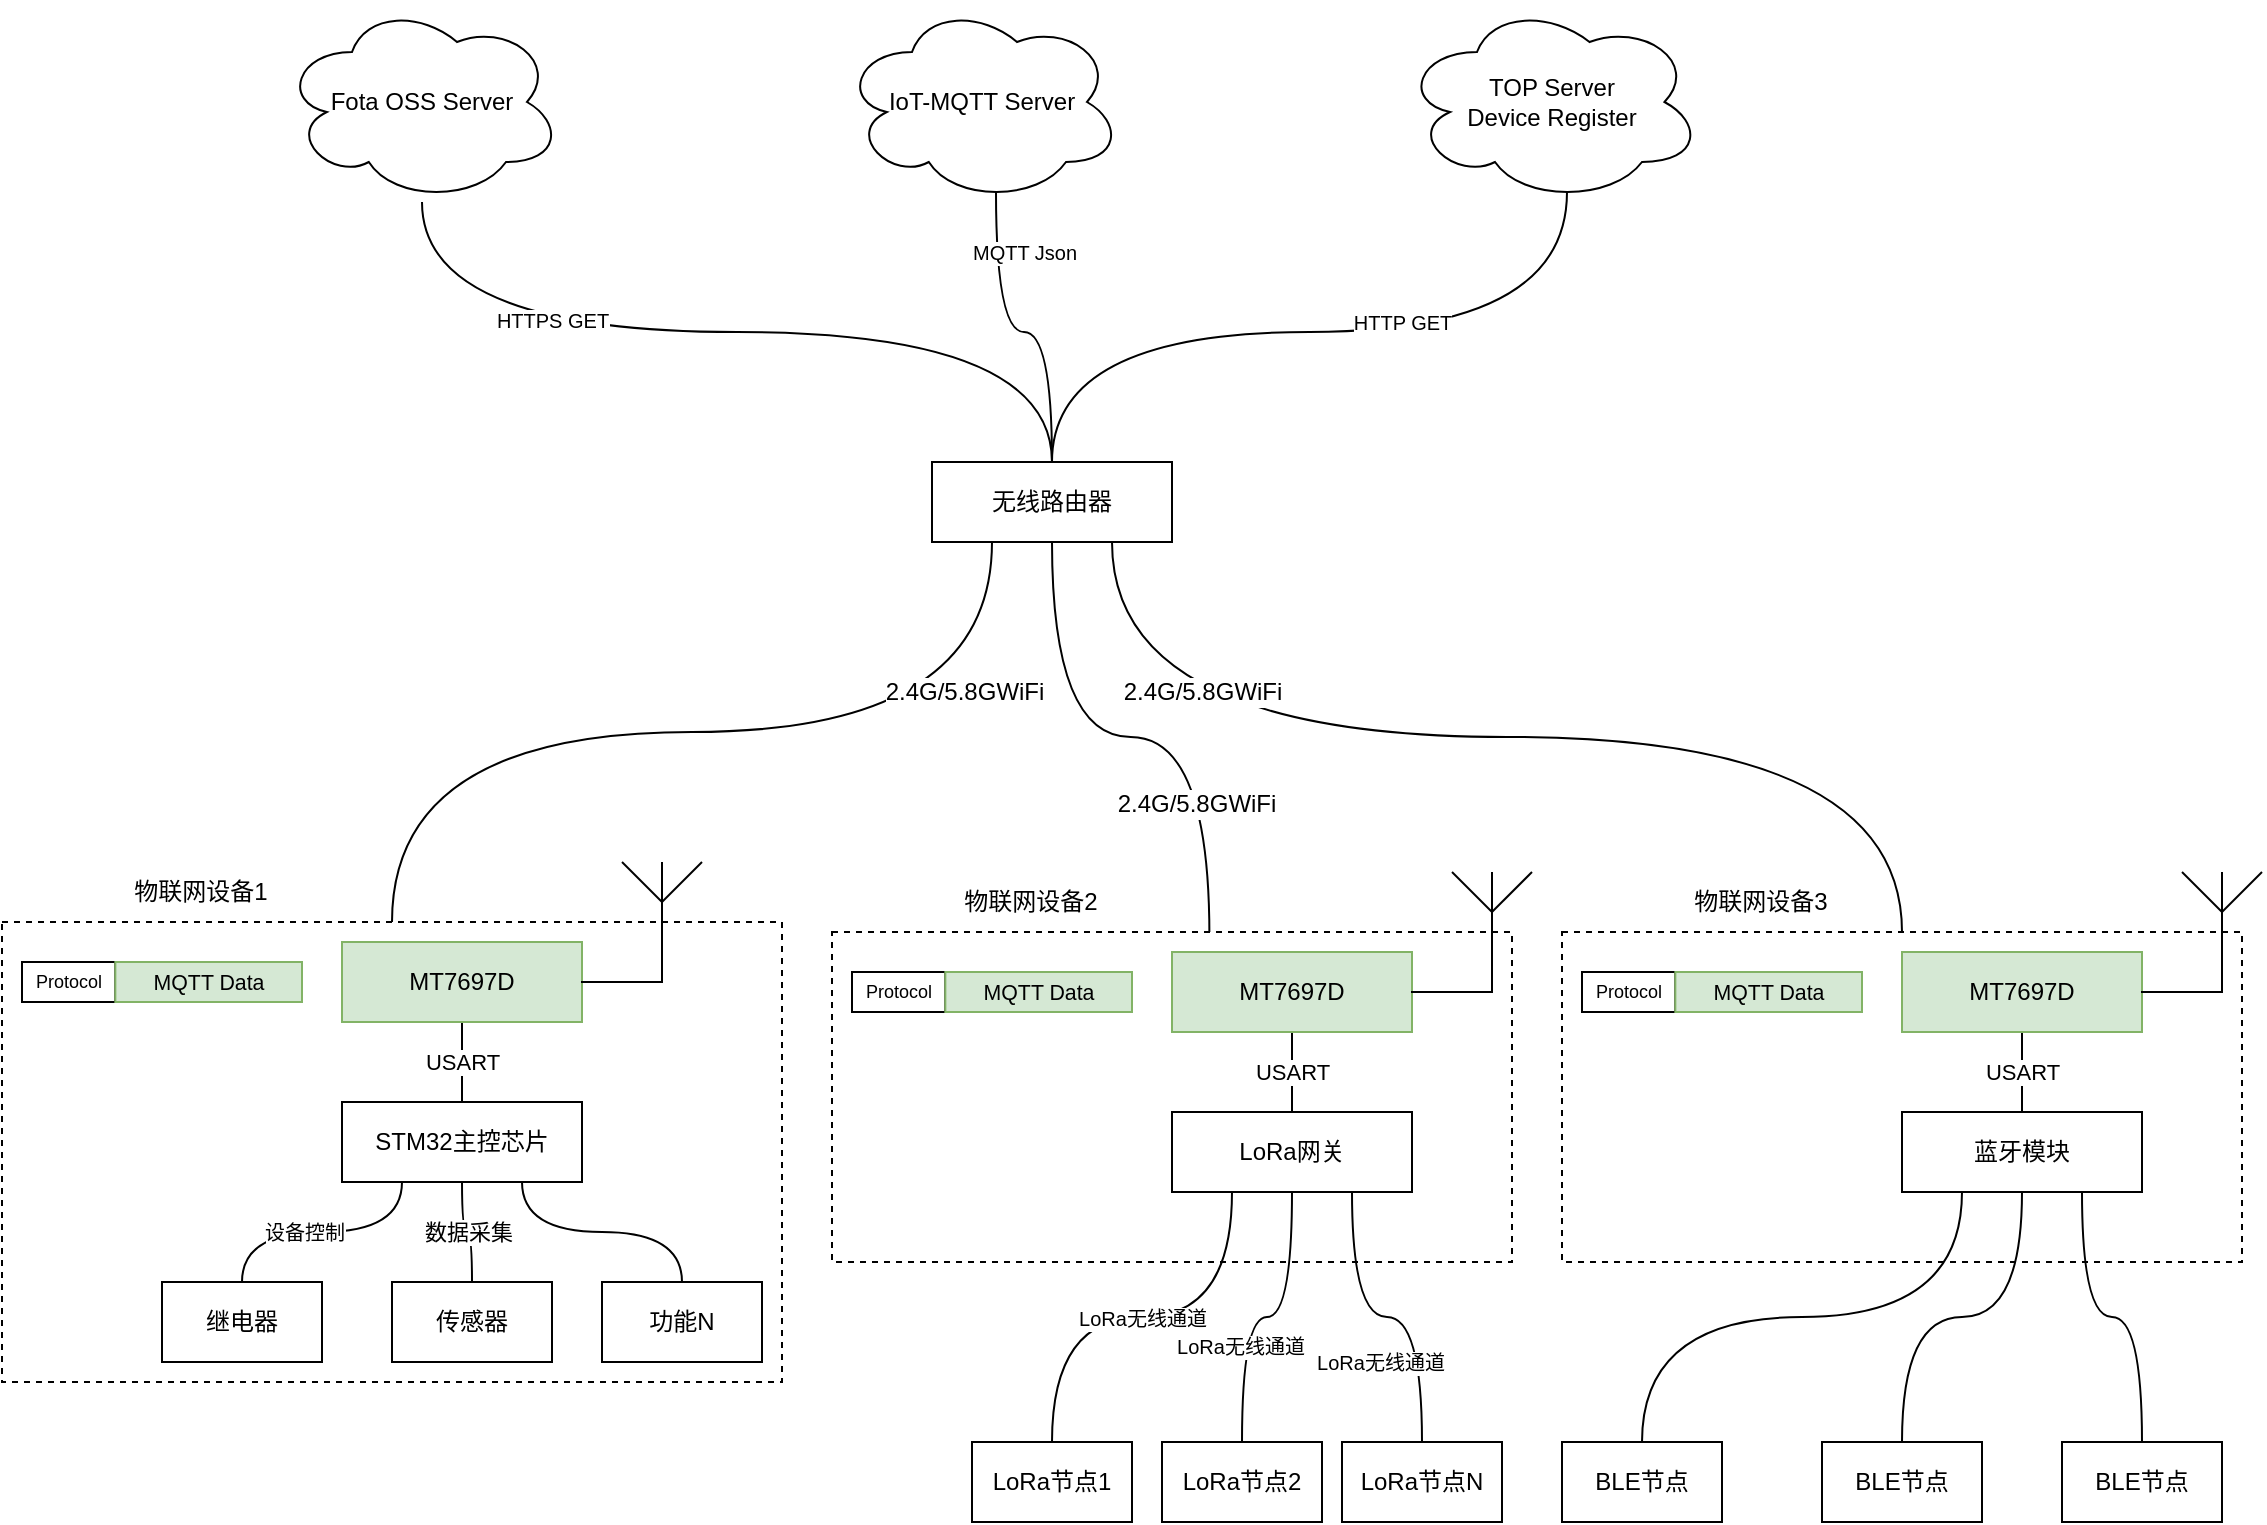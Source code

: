 <mxfile version="12.4.8" type="github">
  <diagram id="uEFxOKB--ZDihy7HPuEc" name="第 1 页">
    <mxGraphModel dx="1422" dy="735" grid="1" gridSize="10" guides="1" tooltips="1" connect="1" arrows="1" fold="1" page="1" pageScale="1" pageWidth="1169" pageHeight="827" math="0" shadow="0">
      <root>
        <mxCell id="0"/>
        <mxCell id="1" parent="0"/>
        <mxCell id="xuZbQlAt7XbXwIj1dRuo-11" style="edgeStyle=orthogonalEdgeStyle;rounded=0;orthogonalLoop=1;jettySize=auto;html=1;exitX=0.5;exitY=0;exitDx=0;exitDy=0;endArrow=none;endFill=0;curved=1;entryX=0.25;entryY=1;entryDx=0;entryDy=0;" edge="1" parent="1" source="dlpDQkjk9Ghl0g33a65h-2" target="xuZbQlAt7XbXwIj1dRuo-9">
          <mxGeometry relative="1" as="geometry"/>
        </mxCell>
        <mxCell id="xuZbQlAt7XbXwIj1dRuo-23" value="2.4G/5.8GWiFi" style="text;html=1;align=center;verticalAlign=middle;resizable=0;points=[];labelBackgroundColor=#ffffff;" vertex="1" connectable="0" parent="xuZbQlAt7XbXwIj1dRuo-11">
          <mxGeometry x="0.368" y="3" relative="1" as="geometry">
            <mxPoint x="45.29" y="-17.14" as="offset"/>
          </mxGeometry>
        </mxCell>
        <mxCell id="dlpDQkjk9Ghl0g33a65h-2" value="" style="rounded=0;whiteSpace=wrap;html=1;dashed=1;" parent="1" vertex="1">
          <mxGeometry x="20" y="500" width="390" height="230" as="geometry"/>
        </mxCell>
        <mxCell id="xuZbQlAt7XbXwIj1dRuo-3" value="USART" style="edgeStyle=orthogonalEdgeStyle;rounded=0;orthogonalLoop=1;jettySize=auto;html=1;exitX=0.5;exitY=1;exitDx=0;exitDy=0;entryX=0.5;entryY=0;entryDx=0;entryDy=0;endArrow=none;endFill=0;" edge="1" parent="1" source="dlpDQkjk9Ghl0g33a65h-3" target="Uirxl9wFZF3BG0lqKNT9-1">
          <mxGeometry relative="1" as="geometry"/>
        </mxCell>
        <mxCell id="dlpDQkjk9Ghl0g33a65h-3" value="MT7697D" style="rounded=0;whiteSpace=wrap;html=1;fillColor=#d5e8d4;strokeColor=#82b366;" parent="1" vertex="1">
          <mxGeometry x="190" y="510" width="120" height="40" as="geometry"/>
        </mxCell>
        <mxCell id="7Usn7wG0eWf6IEYnhf6R-1" value="IoT-MQTT Server" style="ellipse;shape=cloud;whiteSpace=wrap;html=1;" parent="1" vertex="1">
          <mxGeometry x="440" y="40" width="140" height="100" as="geometry"/>
        </mxCell>
        <mxCell id="7Usn7wG0eWf6IEYnhf6R-2" value="TOP Server&lt;br&gt;Device Register" style="ellipse;shape=cloud;whiteSpace=wrap;html=1;" parent="1" vertex="1">
          <mxGeometry x="720" y="40" width="150" height="100" as="geometry"/>
        </mxCell>
        <mxCell id="7Usn7wG0eWf6IEYnhf6R-3" value="Fota OSS Server" style="ellipse;shape=cloud;whiteSpace=wrap;html=1;" parent="1" vertex="1">
          <mxGeometry x="160" y="40" width="140" height="100" as="geometry"/>
        </mxCell>
        <mxCell id="xuZbQlAt7XbXwIj1dRuo-20" style="edgeStyle=orthogonalEdgeStyle;curved=1;rounded=0;orthogonalLoop=1;jettySize=auto;html=1;exitX=0.25;exitY=1;exitDx=0;exitDy=0;endArrow=none;endFill=0;" edge="1" parent="1" source="Uirxl9wFZF3BG0lqKNT9-1" target="xuZbQlAt7XbXwIj1dRuo-15">
          <mxGeometry relative="1" as="geometry"/>
        </mxCell>
        <mxCell id="xuZbQlAt7XbXwIj1dRuo-56" value="设备控制" style="text;html=1;align=center;verticalAlign=middle;resizable=0;points=[];labelBackgroundColor=#ffffff;fontSize=10;" vertex="1" connectable="0" parent="xuZbQlAt7XbXwIj1dRuo-20">
          <mxGeometry x="0.147" relative="1" as="geometry">
            <mxPoint as="offset"/>
          </mxGeometry>
        </mxCell>
        <mxCell id="xuZbQlAt7XbXwIj1dRuo-21" value="数据采集" style="edgeStyle=orthogonalEdgeStyle;curved=1;rounded=0;orthogonalLoop=1;jettySize=auto;html=1;exitX=0.5;exitY=1;exitDx=0;exitDy=0;endArrow=none;endFill=0;" edge="1" parent="1" source="Uirxl9wFZF3BG0lqKNT9-1" target="xuZbQlAt7XbXwIj1dRuo-18">
          <mxGeometry relative="1" as="geometry"/>
        </mxCell>
        <mxCell id="xuZbQlAt7XbXwIj1dRuo-22" style="edgeStyle=orthogonalEdgeStyle;curved=1;rounded=0;orthogonalLoop=1;jettySize=auto;html=1;exitX=0.75;exitY=1;exitDx=0;exitDy=0;entryX=0.5;entryY=0;entryDx=0;entryDy=0;endArrow=none;endFill=0;" edge="1" parent="1" source="Uirxl9wFZF3BG0lqKNT9-1" target="xuZbQlAt7XbXwIj1dRuo-19">
          <mxGeometry relative="1" as="geometry"/>
        </mxCell>
        <mxCell id="Uirxl9wFZF3BG0lqKNT9-1" value="STM32主控芯片" style="rounded=0;whiteSpace=wrap;html=1;" parent="1" vertex="1">
          <mxGeometry x="190" y="590" width="120" height="40" as="geometry"/>
        </mxCell>
        <mxCell id="xuZbQlAt7XbXwIj1dRuo-8" value="" style="group" vertex="1" connectable="0" parent="1">
          <mxGeometry x="310" y="470" width="50" height="60" as="geometry"/>
        </mxCell>
        <mxCell id="xuZbQlAt7XbXwIj1dRuo-4" value="" style="shape=partialRectangle;whiteSpace=wrap;html=1;top=0;left=0;fillColor=none;" vertex="1" parent="xuZbQlAt7XbXwIj1dRuo-8">
          <mxGeometry y="20" width="40" height="40" as="geometry"/>
        </mxCell>
        <mxCell id="xuZbQlAt7XbXwIj1dRuo-5" value="" style="endArrow=none;html=1;" edge="1" parent="xuZbQlAt7XbXwIj1dRuo-8">
          <mxGeometry width="50" height="50" relative="1" as="geometry">
            <mxPoint x="40" y="20" as="sourcePoint"/>
            <mxPoint x="60" as="targetPoint"/>
          </mxGeometry>
        </mxCell>
        <mxCell id="xuZbQlAt7XbXwIj1dRuo-6" value="" style="endArrow=none;html=1;" edge="1" parent="xuZbQlAt7XbXwIj1dRuo-8">
          <mxGeometry width="50" height="50" relative="1" as="geometry">
            <mxPoint x="40" y="20" as="sourcePoint"/>
            <mxPoint x="20" as="targetPoint"/>
          </mxGeometry>
        </mxCell>
        <mxCell id="xuZbQlAt7XbXwIj1dRuo-7" value="" style="endArrow=none;html=1;" edge="1" parent="xuZbQlAt7XbXwIj1dRuo-8">
          <mxGeometry width="50" height="50" relative="1" as="geometry">
            <mxPoint x="40" y="20" as="sourcePoint"/>
            <mxPoint x="40" as="targetPoint"/>
          </mxGeometry>
        </mxCell>
        <mxCell id="xuZbQlAt7XbXwIj1dRuo-12" style="edgeStyle=orthogonalEdgeStyle;curved=1;rounded=0;orthogonalLoop=1;jettySize=auto;html=1;exitX=0.5;exitY=0;exitDx=0;exitDy=0;entryX=0.55;entryY=0.95;entryDx=0;entryDy=0;entryPerimeter=0;endArrow=none;endFill=0;" edge="1" parent="1" source="xuZbQlAt7XbXwIj1dRuo-9" target="7Usn7wG0eWf6IEYnhf6R-2">
          <mxGeometry relative="1" as="geometry"/>
        </mxCell>
        <mxCell id="xuZbQlAt7XbXwIj1dRuo-54" value="HTTP GET" style="text;html=1;align=center;verticalAlign=middle;resizable=0;points=[];labelBackgroundColor=#ffffff;fontSize=10;" vertex="1" connectable="0" parent="xuZbQlAt7XbXwIj1dRuo-12">
          <mxGeometry x="0.223" y="5" relative="1" as="geometry">
            <mxPoint as="offset"/>
          </mxGeometry>
        </mxCell>
        <mxCell id="xuZbQlAt7XbXwIj1dRuo-13" style="edgeStyle=orthogonalEdgeStyle;curved=1;rounded=0;orthogonalLoop=1;jettySize=auto;html=1;exitX=0.5;exitY=0;exitDx=0;exitDy=0;entryX=0.55;entryY=0.95;entryDx=0;entryDy=0;entryPerimeter=0;endArrow=none;endFill=0;" edge="1" parent="1" source="xuZbQlAt7XbXwIj1dRuo-9" target="7Usn7wG0eWf6IEYnhf6R-1">
          <mxGeometry relative="1" as="geometry"/>
        </mxCell>
        <mxCell id="xuZbQlAt7XbXwIj1dRuo-52" value="MQTT Json" style="text;html=1;align=center;verticalAlign=middle;resizable=0;points=[];labelBackgroundColor=#ffffff;fontSize=10;" vertex="1" connectable="0" parent="xuZbQlAt7XbXwIj1dRuo-13">
          <mxGeometry x="0.634" y="-14" relative="1" as="geometry">
            <mxPoint as="offset"/>
          </mxGeometry>
        </mxCell>
        <mxCell id="xuZbQlAt7XbXwIj1dRuo-14" style="edgeStyle=orthogonalEdgeStyle;curved=1;rounded=0;orthogonalLoop=1;jettySize=auto;html=1;exitX=0.5;exitY=0;exitDx=0;exitDy=0;endArrow=none;endFill=0;" edge="1" parent="1" source="xuZbQlAt7XbXwIj1dRuo-9" target="7Usn7wG0eWf6IEYnhf6R-3">
          <mxGeometry relative="1" as="geometry"/>
        </mxCell>
        <mxCell id="xuZbQlAt7XbXwIj1dRuo-53" value="HTTPS GET" style="text;html=1;align=center;verticalAlign=middle;resizable=0;points=[];labelBackgroundColor=#ffffff;fontSize=10;" vertex="1" connectable="0" parent="xuZbQlAt7XbXwIj1dRuo-14">
          <mxGeometry x="0.417" y="-6" relative="1" as="geometry">
            <mxPoint as="offset"/>
          </mxGeometry>
        </mxCell>
        <mxCell id="xuZbQlAt7XbXwIj1dRuo-86" style="edgeStyle=orthogonalEdgeStyle;curved=1;rounded=0;orthogonalLoop=1;jettySize=auto;html=1;exitX=0.5;exitY=1;exitDx=0;exitDy=0;entryX=0.555;entryY=0.01;entryDx=0;entryDy=0;entryPerimeter=0;endArrow=none;endFill=0;fontSize=10;" edge="1" parent="1" source="xuZbQlAt7XbXwIj1dRuo-9" target="xuZbQlAt7XbXwIj1dRuo-57">
          <mxGeometry relative="1" as="geometry"/>
        </mxCell>
        <mxCell id="xuZbQlAt7XbXwIj1dRuo-130" value="&lt;span style=&quot;font-size: 12px&quot;&gt;2.4G/5.8GWiFi&lt;/span&gt;" style="text;html=1;align=center;verticalAlign=middle;resizable=0;points=[];labelBackgroundColor=#ffffff;fontSize=10;" vertex="1" connectable="0" parent="xuZbQlAt7XbXwIj1dRuo-86">
          <mxGeometry x="0.229" y="1" relative="1" as="geometry">
            <mxPoint y="33.86" as="offset"/>
          </mxGeometry>
        </mxCell>
        <mxCell id="xuZbQlAt7XbXwIj1dRuo-129" style="edgeStyle=orthogonalEdgeStyle;curved=1;rounded=0;orthogonalLoop=1;jettySize=auto;html=1;exitX=0.75;exitY=1;exitDx=0;exitDy=0;endArrow=none;endFill=0;fontSize=10;" edge="1" parent="1" source="xuZbQlAt7XbXwIj1dRuo-9" target="xuZbQlAt7XbXwIj1dRuo-108">
          <mxGeometry relative="1" as="geometry"/>
        </mxCell>
        <mxCell id="xuZbQlAt7XbXwIj1dRuo-131" value="&lt;span style=&quot;font-size: 12px&quot;&gt;2.4G/5.8GWiFi&lt;/span&gt;" style="text;html=1;align=center;verticalAlign=middle;resizable=0;points=[];labelBackgroundColor=#ffffff;fontSize=10;" vertex="1" connectable="0" parent="xuZbQlAt7XbXwIj1dRuo-129">
          <mxGeometry x="-0.375" y="7" relative="1" as="geometry">
            <mxPoint x="-41.86" y="-15.43" as="offset"/>
          </mxGeometry>
        </mxCell>
        <mxCell id="xuZbQlAt7XbXwIj1dRuo-9" value="无线路由器" style="rounded=0;whiteSpace=wrap;html=1;" vertex="1" parent="1">
          <mxGeometry x="485" y="270" width="120" height="40" as="geometry"/>
        </mxCell>
        <mxCell id="xuZbQlAt7XbXwIj1dRuo-15" value="继电器" style="rounded=0;whiteSpace=wrap;html=1;" vertex="1" parent="1">
          <mxGeometry x="100" y="680" width="80" height="40" as="geometry"/>
        </mxCell>
        <mxCell id="xuZbQlAt7XbXwIj1dRuo-18" value="传感器" style="rounded=0;whiteSpace=wrap;html=1;" vertex="1" parent="1">
          <mxGeometry x="215" y="680" width="80" height="40" as="geometry"/>
        </mxCell>
        <mxCell id="xuZbQlAt7XbXwIj1dRuo-19" value="功能N" style="rounded=0;whiteSpace=wrap;html=1;" vertex="1" parent="1">
          <mxGeometry x="320" y="680" width="80" height="40" as="geometry"/>
        </mxCell>
        <mxCell id="xuZbQlAt7XbXwIj1dRuo-32" value="物联网设备1" style="text;html=1;align=center;verticalAlign=middle;resizable=0;points=[];autosize=1;" vertex="1" parent="1">
          <mxGeometry x="79" y="475" width="80" height="20" as="geometry"/>
        </mxCell>
        <mxCell id="xuZbQlAt7XbXwIj1dRuo-51" value="" style="group" vertex="1" connectable="0" parent="1">
          <mxGeometry x="30" y="520" width="140" height="20" as="geometry"/>
        </mxCell>
        <mxCell id="xuZbQlAt7XbXwIj1dRuo-49" value="Protocol" style="rounded=0;whiteSpace=wrap;html=1;fontSize=9;" vertex="1" parent="xuZbQlAt7XbXwIj1dRuo-51">
          <mxGeometry width="46.667" height="20" as="geometry"/>
        </mxCell>
        <mxCell id="xuZbQlAt7XbXwIj1dRuo-50" value="&lt;font style=&quot;font-size: 10.667px&quot;&gt;MQTT Data&lt;/font&gt;" style="rounded=0;whiteSpace=wrap;html=1;fillColor=#d5e8d4;strokeColor=#82b366;fontSize=10;" vertex="1" parent="xuZbQlAt7XbXwIj1dRuo-51">
          <mxGeometry x="46.67" width="93.33" height="20" as="geometry"/>
        </mxCell>
        <mxCell id="xuZbQlAt7XbXwIj1dRuo-57" value="" style="rounded=0;whiteSpace=wrap;html=1;dashed=1;" vertex="1" parent="1">
          <mxGeometry x="435" y="505" width="340" height="165" as="geometry"/>
        </mxCell>
        <mxCell id="xuZbQlAt7XbXwIj1dRuo-58" value="USART" style="edgeStyle=orthogonalEdgeStyle;rounded=0;orthogonalLoop=1;jettySize=auto;html=1;exitX=0.5;exitY=1;exitDx=0;exitDy=0;entryX=0.5;entryY=0;entryDx=0;entryDy=0;endArrow=none;endFill=0;" edge="1" parent="1" source="xuZbQlAt7XbXwIj1dRuo-59" target="xuZbQlAt7XbXwIj1dRuo-64">
          <mxGeometry relative="1" as="geometry"/>
        </mxCell>
        <mxCell id="xuZbQlAt7XbXwIj1dRuo-59" value="MT7697D" style="rounded=0;whiteSpace=wrap;html=1;fillColor=#d5e8d4;strokeColor=#82b366;" vertex="1" parent="1">
          <mxGeometry x="605" y="515" width="120" height="40" as="geometry"/>
        </mxCell>
        <mxCell id="xuZbQlAt7XbXwIj1dRuo-79" value="LoRa无线通道" style="edgeStyle=orthogonalEdgeStyle;curved=1;rounded=0;orthogonalLoop=1;jettySize=auto;html=1;exitX=0.25;exitY=1;exitDx=0;exitDy=0;entryX=0.5;entryY=0;entryDx=0;entryDy=0;endArrow=none;endFill=0;fontSize=10;" edge="1" parent="1" source="xuZbQlAt7XbXwIj1dRuo-64" target="xuZbQlAt7XbXwIj1dRuo-71">
          <mxGeometry relative="1" as="geometry"/>
        </mxCell>
        <mxCell id="xuZbQlAt7XbXwIj1dRuo-82" style="edgeStyle=orthogonalEdgeStyle;curved=1;rounded=0;orthogonalLoop=1;jettySize=auto;html=1;exitX=0.5;exitY=1;exitDx=0;exitDy=0;entryX=0.5;entryY=0;entryDx=0;entryDy=0;endArrow=none;endFill=0;fontSize=10;" edge="1" parent="1" source="xuZbQlAt7XbXwIj1dRuo-64" target="xuZbQlAt7XbXwIj1dRuo-77">
          <mxGeometry relative="1" as="geometry"/>
        </mxCell>
        <mxCell id="xuZbQlAt7XbXwIj1dRuo-84" value="LoRa无线通道" style="text;html=1;align=center;verticalAlign=middle;resizable=0;points=[];labelBackgroundColor=#ffffff;fontSize=10;" vertex="1" connectable="0" parent="xuZbQlAt7XbXwIj1dRuo-82">
          <mxGeometry x="0.362" y="-1" relative="1" as="geometry">
            <mxPoint as="offset"/>
          </mxGeometry>
        </mxCell>
        <mxCell id="xuZbQlAt7XbXwIj1dRuo-83" style="edgeStyle=orthogonalEdgeStyle;curved=1;rounded=0;orthogonalLoop=1;jettySize=auto;html=1;exitX=0.75;exitY=1;exitDx=0;exitDy=0;endArrow=none;endFill=0;fontSize=10;" edge="1" parent="1" source="xuZbQlAt7XbXwIj1dRuo-64" target="xuZbQlAt7XbXwIj1dRuo-78">
          <mxGeometry relative="1" as="geometry"/>
        </mxCell>
        <mxCell id="xuZbQlAt7XbXwIj1dRuo-85" value="LoRa无线通道" style="text;html=1;align=center;verticalAlign=middle;resizable=0;points=[];labelBackgroundColor=#ffffff;fontSize=10;" vertex="1" connectable="0" parent="xuZbQlAt7XbXwIj1dRuo-83">
          <mxGeometry x="0.503" y="-21" relative="1" as="geometry">
            <mxPoint as="offset"/>
          </mxGeometry>
        </mxCell>
        <mxCell id="xuZbQlAt7XbXwIj1dRuo-64" value="LoRa网关" style="rounded=0;whiteSpace=wrap;html=1;" vertex="1" parent="1">
          <mxGeometry x="605" y="595" width="120" height="40" as="geometry"/>
        </mxCell>
        <mxCell id="xuZbQlAt7XbXwIj1dRuo-65" value="" style="group" vertex="1" connectable="0" parent="1">
          <mxGeometry x="725" y="475" width="50" height="60" as="geometry"/>
        </mxCell>
        <mxCell id="xuZbQlAt7XbXwIj1dRuo-66" value="" style="shape=partialRectangle;whiteSpace=wrap;html=1;top=0;left=0;fillColor=none;" vertex="1" parent="xuZbQlAt7XbXwIj1dRuo-65">
          <mxGeometry y="20" width="40" height="40" as="geometry"/>
        </mxCell>
        <mxCell id="xuZbQlAt7XbXwIj1dRuo-67" value="" style="endArrow=none;html=1;" edge="1" parent="xuZbQlAt7XbXwIj1dRuo-65">
          <mxGeometry width="50" height="50" relative="1" as="geometry">
            <mxPoint x="40" y="20" as="sourcePoint"/>
            <mxPoint x="60" as="targetPoint"/>
          </mxGeometry>
        </mxCell>
        <mxCell id="xuZbQlAt7XbXwIj1dRuo-68" value="" style="endArrow=none;html=1;" edge="1" parent="xuZbQlAt7XbXwIj1dRuo-65">
          <mxGeometry width="50" height="50" relative="1" as="geometry">
            <mxPoint x="40" y="20" as="sourcePoint"/>
            <mxPoint x="20" as="targetPoint"/>
          </mxGeometry>
        </mxCell>
        <mxCell id="xuZbQlAt7XbXwIj1dRuo-69" value="" style="endArrow=none;html=1;" edge="1" parent="xuZbQlAt7XbXwIj1dRuo-65">
          <mxGeometry width="50" height="50" relative="1" as="geometry">
            <mxPoint x="40" y="20" as="sourcePoint"/>
            <mxPoint x="40" as="targetPoint"/>
          </mxGeometry>
        </mxCell>
        <mxCell id="xuZbQlAt7XbXwIj1dRuo-71" value="LoRa节点1" style="rounded=0;whiteSpace=wrap;html=1;" vertex="1" parent="1">
          <mxGeometry x="505" y="760" width="80" height="40" as="geometry"/>
        </mxCell>
        <mxCell id="xuZbQlAt7XbXwIj1dRuo-73" value="物联网设备2" style="text;html=1;align=center;verticalAlign=middle;resizable=0;points=[];autosize=1;" vertex="1" parent="1">
          <mxGeometry x="494" y="480" width="80" height="20" as="geometry"/>
        </mxCell>
        <mxCell id="xuZbQlAt7XbXwIj1dRuo-74" value="" style="group" vertex="1" connectable="0" parent="1">
          <mxGeometry x="445" y="525" width="140" height="20" as="geometry"/>
        </mxCell>
        <mxCell id="xuZbQlAt7XbXwIj1dRuo-75" value="Protocol" style="rounded=0;whiteSpace=wrap;html=1;fontSize=9;" vertex="1" parent="xuZbQlAt7XbXwIj1dRuo-74">
          <mxGeometry width="46.667" height="20" as="geometry"/>
        </mxCell>
        <mxCell id="xuZbQlAt7XbXwIj1dRuo-76" value="&lt;font style=&quot;font-size: 10.667px&quot;&gt;MQTT Data&lt;/font&gt;" style="rounded=0;whiteSpace=wrap;html=1;fillColor=#d5e8d4;strokeColor=#82b366;fontSize=10;" vertex="1" parent="xuZbQlAt7XbXwIj1dRuo-74">
          <mxGeometry x="46.67" width="93.33" height="20" as="geometry"/>
        </mxCell>
        <mxCell id="xuZbQlAt7XbXwIj1dRuo-77" value="LoRa节点2" style="rounded=0;whiteSpace=wrap;html=1;" vertex="1" parent="1">
          <mxGeometry x="600" y="760" width="80" height="40" as="geometry"/>
        </mxCell>
        <mxCell id="xuZbQlAt7XbXwIj1dRuo-78" value="LoRa节点N" style="rounded=0;whiteSpace=wrap;html=1;" vertex="1" parent="1">
          <mxGeometry x="690" y="760" width="80" height="40" as="geometry"/>
        </mxCell>
        <mxCell id="xuZbQlAt7XbXwIj1dRuo-108" value="" style="rounded=0;whiteSpace=wrap;html=1;dashed=1;" vertex="1" parent="1">
          <mxGeometry x="800" y="505" width="340" height="165" as="geometry"/>
        </mxCell>
        <mxCell id="xuZbQlAt7XbXwIj1dRuo-109" value="USART" style="edgeStyle=orthogonalEdgeStyle;rounded=0;orthogonalLoop=1;jettySize=auto;html=1;exitX=0.5;exitY=1;exitDx=0;exitDy=0;entryX=0.5;entryY=0;entryDx=0;entryDy=0;endArrow=none;endFill=0;" edge="1" parent="1" source="xuZbQlAt7XbXwIj1dRuo-110" target="xuZbQlAt7XbXwIj1dRuo-116">
          <mxGeometry relative="1" as="geometry"/>
        </mxCell>
        <mxCell id="xuZbQlAt7XbXwIj1dRuo-110" value="MT7697D" style="rounded=0;whiteSpace=wrap;html=1;fillColor=#d5e8d4;strokeColor=#82b366;" vertex="1" parent="1">
          <mxGeometry x="970" y="515" width="120" height="40" as="geometry"/>
        </mxCell>
        <mxCell id="xuZbQlAt7XbXwIj1dRuo-111" value="" style="edgeStyle=orthogonalEdgeStyle;curved=1;rounded=0;orthogonalLoop=1;jettySize=auto;html=1;exitX=0.25;exitY=1;exitDx=0;exitDy=0;entryX=0.5;entryY=0;entryDx=0;entryDy=0;endArrow=none;endFill=0;fontSize=10;" edge="1" parent="1" source="xuZbQlAt7XbXwIj1dRuo-116" target="xuZbQlAt7XbXwIj1dRuo-122">
          <mxGeometry relative="1" as="geometry"/>
        </mxCell>
        <mxCell id="xuZbQlAt7XbXwIj1dRuo-112" style="edgeStyle=orthogonalEdgeStyle;curved=1;rounded=0;orthogonalLoop=1;jettySize=auto;html=1;exitX=0.5;exitY=1;exitDx=0;exitDy=0;entryX=0.5;entryY=0;entryDx=0;entryDy=0;endArrow=none;endFill=0;fontSize=10;" edge="1" parent="1" source="xuZbQlAt7XbXwIj1dRuo-116" target="xuZbQlAt7XbXwIj1dRuo-127">
          <mxGeometry relative="1" as="geometry"/>
        </mxCell>
        <mxCell id="xuZbQlAt7XbXwIj1dRuo-114" style="edgeStyle=orthogonalEdgeStyle;curved=1;rounded=0;orthogonalLoop=1;jettySize=auto;html=1;exitX=0.75;exitY=1;exitDx=0;exitDy=0;endArrow=none;endFill=0;fontSize=10;" edge="1" parent="1" source="xuZbQlAt7XbXwIj1dRuo-116" target="xuZbQlAt7XbXwIj1dRuo-128">
          <mxGeometry relative="1" as="geometry"/>
        </mxCell>
        <mxCell id="xuZbQlAt7XbXwIj1dRuo-116" value="蓝牙模块" style="rounded=0;whiteSpace=wrap;html=1;" vertex="1" parent="1">
          <mxGeometry x="970" y="595" width="120" height="40" as="geometry"/>
        </mxCell>
        <mxCell id="xuZbQlAt7XbXwIj1dRuo-117" value="" style="group" vertex="1" connectable="0" parent="1">
          <mxGeometry x="1090" y="475" width="50" height="60" as="geometry"/>
        </mxCell>
        <mxCell id="xuZbQlAt7XbXwIj1dRuo-118" value="" style="shape=partialRectangle;whiteSpace=wrap;html=1;top=0;left=0;fillColor=none;" vertex="1" parent="xuZbQlAt7XbXwIj1dRuo-117">
          <mxGeometry y="20" width="40" height="40" as="geometry"/>
        </mxCell>
        <mxCell id="xuZbQlAt7XbXwIj1dRuo-119" value="" style="endArrow=none;html=1;" edge="1" parent="xuZbQlAt7XbXwIj1dRuo-117">
          <mxGeometry width="50" height="50" relative="1" as="geometry">
            <mxPoint x="40" y="20" as="sourcePoint"/>
            <mxPoint x="60" as="targetPoint"/>
          </mxGeometry>
        </mxCell>
        <mxCell id="xuZbQlAt7XbXwIj1dRuo-120" value="" style="endArrow=none;html=1;" edge="1" parent="xuZbQlAt7XbXwIj1dRuo-117">
          <mxGeometry width="50" height="50" relative="1" as="geometry">
            <mxPoint x="40" y="20" as="sourcePoint"/>
            <mxPoint x="20" as="targetPoint"/>
          </mxGeometry>
        </mxCell>
        <mxCell id="xuZbQlAt7XbXwIj1dRuo-121" value="" style="endArrow=none;html=1;" edge="1" parent="xuZbQlAt7XbXwIj1dRuo-117">
          <mxGeometry width="50" height="50" relative="1" as="geometry">
            <mxPoint x="40" y="20" as="sourcePoint"/>
            <mxPoint x="40" as="targetPoint"/>
          </mxGeometry>
        </mxCell>
        <mxCell id="xuZbQlAt7XbXwIj1dRuo-122" value="BLE节点" style="rounded=0;whiteSpace=wrap;html=1;" vertex="1" parent="1">
          <mxGeometry x="800" y="760" width="80" height="40" as="geometry"/>
        </mxCell>
        <mxCell id="xuZbQlAt7XbXwIj1dRuo-123" value="物联网设备3" style="text;html=1;align=center;verticalAlign=middle;resizable=0;points=[];autosize=1;" vertex="1" parent="1">
          <mxGeometry x="859" y="480" width="80" height="20" as="geometry"/>
        </mxCell>
        <mxCell id="xuZbQlAt7XbXwIj1dRuo-124" value="" style="group" vertex="1" connectable="0" parent="1">
          <mxGeometry x="810" y="525" width="140" height="20" as="geometry"/>
        </mxCell>
        <mxCell id="xuZbQlAt7XbXwIj1dRuo-125" value="Protocol" style="rounded=0;whiteSpace=wrap;html=1;fontSize=9;" vertex="1" parent="xuZbQlAt7XbXwIj1dRuo-124">
          <mxGeometry width="46.667" height="20" as="geometry"/>
        </mxCell>
        <mxCell id="xuZbQlAt7XbXwIj1dRuo-126" value="&lt;font style=&quot;font-size: 10.667px&quot;&gt;MQTT Data&lt;/font&gt;" style="rounded=0;whiteSpace=wrap;html=1;fillColor=#d5e8d4;strokeColor=#82b366;fontSize=10;" vertex="1" parent="xuZbQlAt7XbXwIj1dRuo-124">
          <mxGeometry x="46.67" width="93.33" height="20" as="geometry"/>
        </mxCell>
        <mxCell id="xuZbQlAt7XbXwIj1dRuo-127" value="BLE节点" style="rounded=0;whiteSpace=wrap;html=1;" vertex="1" parent="1">
          <mxGeometry x="930" y="760" width="80" height="40" as="geometry"/>
        </mxCell>
        <mxCell id="xuZbQlAt7XbXwIj1dRuo-128" value="BLE节点" style="rounded=0;whiteSpace=wrap;html=1;" vertex="1" parent="1">
          <mxGeometry x="1050" y="760" width="80" height="40" as="geometry"/>
        </mxCell>
      </root>
    </mxGraphModel>
  </diagram>
</mxfile>
